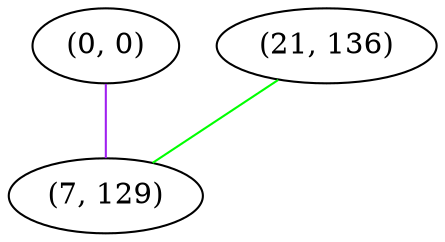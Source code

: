 graph "" {
"(0, 0)";
"(21, 136)";
"(7, 129)";
"(0, 0)" -- "(7, 129)"  [color=purple, key=0, weight=4];
"(21, 136)" -- "(7, 129)"  [color=green, key=0, weight=2];
}
